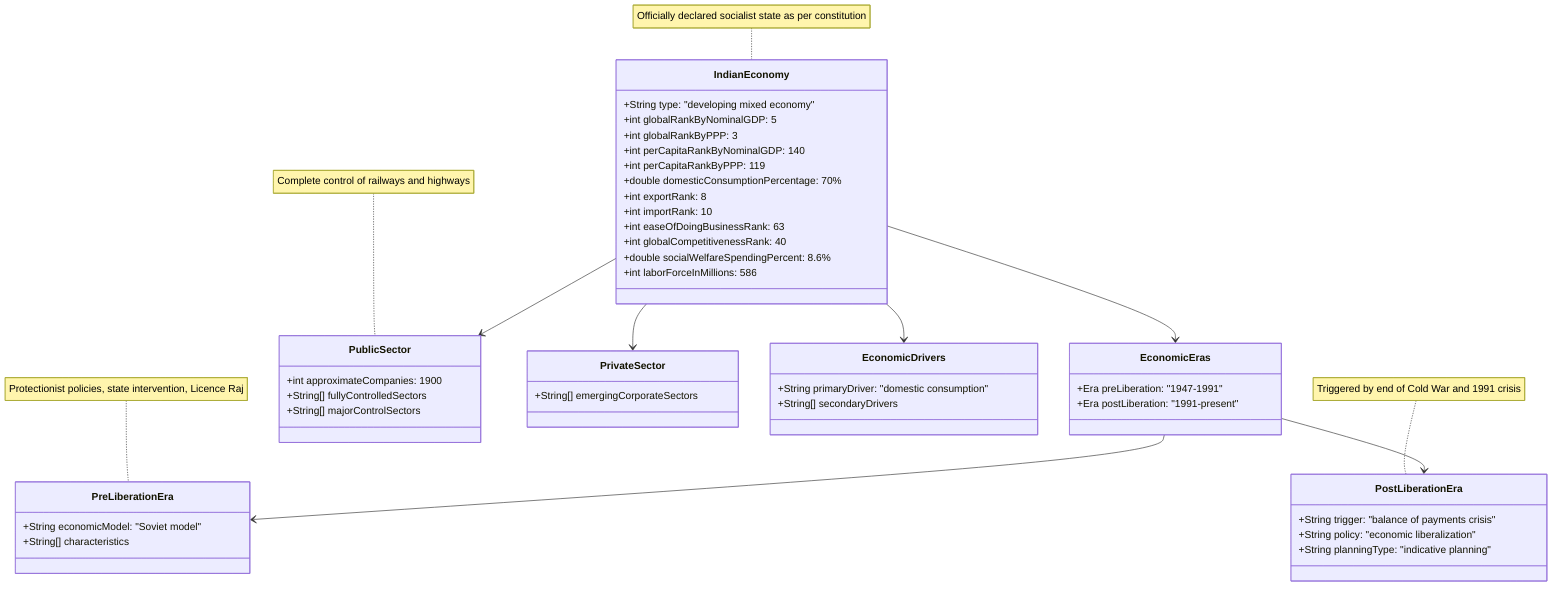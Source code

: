 classDiagram
    class IndianEconomy {
        +String type: "developing mixed economy"
        +int globalRankByNominalGDP: 5
        +int globalRankByPPP: 3
        +int perCapitaRankByNominalGDP: 140
        +int perCapitaRankByPPP: 119
        +double domesticConsumptionPercentage: 70%
        +int exportRank: 8
        +int importRank: 10
        +int easeOfDoingBusinessRank: 63
        +int globalCompetitivenessRank: 40
        +double socialWelfareSpendingPercent: 8.6%
        +int laborForceInMillions: 586
    }
    note for IndianEconomy "Officially declared socialist state as per constitution"

    class EconomicEras {
        +Era preLiberation: "1947-1991"
        +Era postLiberation: "1991-present"
    }

    class PreLiberationEra {
        +String economicModel: "Soviet model"
        +String[] characteristics
    }
    note for PreLiberationEra "Protectionist policies, state intervention, Licence Raj"

    class PostLiberationEra {
        +String trigger: "balance of payments crisis"
        +String policy: "economic liberalization"
        +String planningType: "indicative planning"
    }
    note for PostLiberationEra "Triggered by end of Cold War and 1991 crisis"

    class PublicSector {
        +int approximateCompanies: 1900
        +String[] fullyControlledSectors
        +String[] majorControlSectors
    }
    note for PublicSector "Complete control of railways and highways"

    class PrivateSector {
        +String[] emergingCorporateSectors
    }

    class EconomicDrivers {
        +String primaryDriver: "domestic consumption"
        +String[] secondaryDrivers
    }

    IndianEconomy --> EconomicEras
    EconomicEras --> PreLiberationEra
    EconomicEras --> PostLiberationEra
    IndianEconomy --> PublicSector
    IndianEconomy --> PrivateSector
    IndianEconomy --> EconomicDrivers